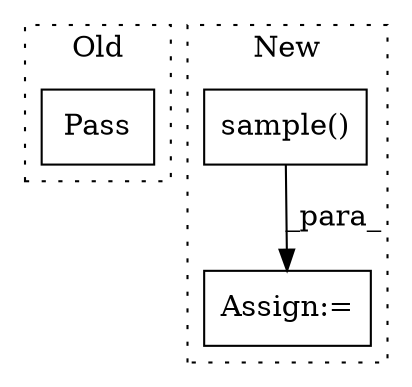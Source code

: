 digraph G {
subgraph cluster0 {
1 [label="Pass" a="62" s="879" l="4" shape="box"];
label = "Old";
style="dotted";
}
subgraph cluster1 {
2 [label="sample()" a="75" s="1546,1568" l="14,1" shape="box"];
3 [label="Assign:=" a="68" s="1543" l="3" shape="box"];
label = "New";
style="dotted";
}
2 -> 3 [label="_para_"];
}